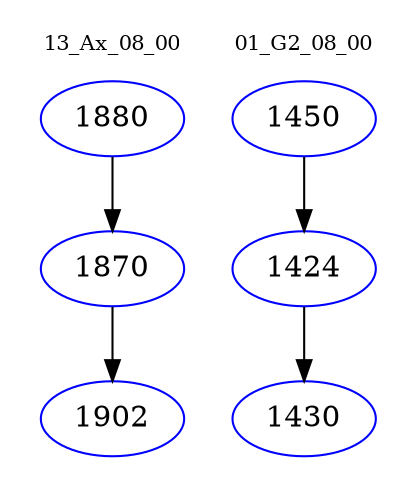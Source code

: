 digraph{
subgraph cluster_0 {
color = white
label = "13_Ax_08_00";
fontsize=10;
T0_1880 [label="1880", color="blue"]
T0_1880 -> T0_1870 [color="black"]
T0_1870 [label="1870", color="blue"]
T0_1870 -> T0_1902 [color="black"]
T0_1902 [label="1902", color="blue"]
}
subgraph cluster_1 {
color = white
label = "01_G2_08_00";
fontsize=10;
T1_1450 [label="1450", color="blue"]
T1_1450 -> T1_1424 [color="black"]
T1_1424 [label="1424", color="blue"]
T1_1424 -> T1_1430 [color="black"]
T1_1430 [label="1430", color="blue"]
}
}
